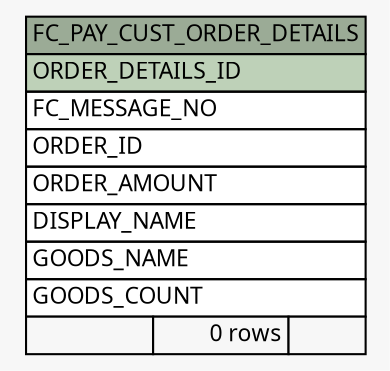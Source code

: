 // dot 2.26.0 on Linux 2.6.32-504.3.3.el6.x86_64
// SchemaSpy rev Unknown
digraph "FC_PAY_CUST_ORDER_DETAILS" {
  graph [
    rankdir="RL"
    bgcolor="#f7f7f7"
    nodesep="0.18"
    ranksep="0.46"
    fontname="Microsoft YaHei"
    fontsize="11"
  ];
  node [
    fontname="Microsoft YaHei"
    fontsize="11"
    shape="plaintext"
  ];
  edge [
    arrowsize="0.8"
  ];
  "FC_PAY_CUST_ORDER_DETAILS" [
    label=<
    <TABLE BORDER="0" CELLBORDER="1" CELLSPACING="0" BGCOLOR="#ffffff">
      <TR><TD COLSPAN="3" BGCOLOR="#9bab96" ALIGN="CENTER">FC_PAY_CUST_ORDER_DETAILS</TD></TR>
      <TR><TD PORT="ORDER_DETAILS_ID" COLSPAN="3" BGCOLOR="#bed1b8" ALIGN="LEFT">ORDER_DETAILS_ID</TD></TR>
      <TR><TD PORT="FC_MESSAGE_NO" COLSPAN="3" ALIGN="LEFT">FC_MESSAGE_NO</TD></TR>
      <TR><TD PORT="ORDER_ID" COLSPAN="3" ALIGN="LEFT">ORDER_ID</TD></TR>
      <TR><TD PORT="ORDER_AMOUNT" COLSPAN="3" ALIGN="LEFT">ORDER_AMOUNT</TD></TR>
      <TR><TD PORT="DISPLAY_NAME" COLSPAN="3" ALIGN="LEFT">DISPLAY_NAME</TD></TR>
      <TR><TD PORT="GOODS_NAME" COLSPAN="3" ALIGN="LEFT">GOODS_NAME</TD></TR>
      <TR><TD PORT="GOODS_COUNT" COLSPAN="3" ALIGN="LEFT">GOODS_COUNT</TD></TR>
      <TR><TD ALIGN="LEFT" BGCOLOR="#f7f7f7">  </TD><TD ALIGN="RIGHT" BGCOLOR="#f7f7f7">0 rows</TD><TD ALIGN="RIGHT" BGCOLOR="#f7f7f7">  </TD></TR>
    </TABLE>>
    URL="tables/FC_PAY_CUST_ORDER_DETAILS.html"
    tooltip="FC_PAY_CUST_ORDER_DETAILS"
  ];
}
